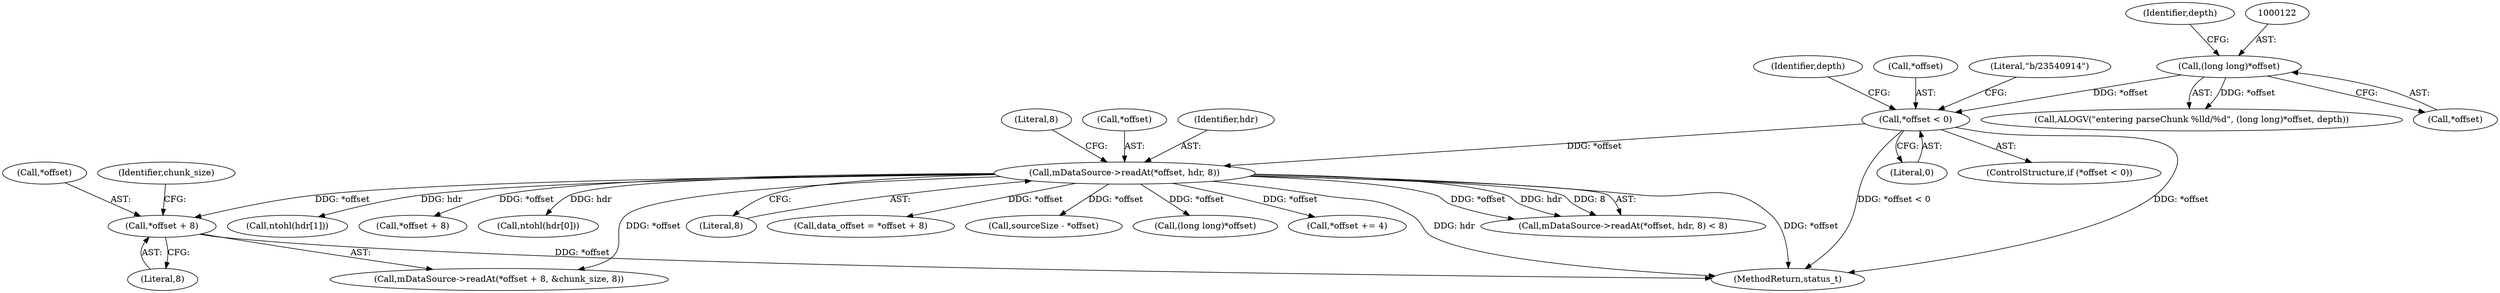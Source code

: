 digraph "0_Android_8a3a2f6ea7defe1a81bb32b3c9f3537f84749b9d@pointer" {
"1000186" [label="(Call,*offset + 8)"];
"1000148" [label="(Call,mDataSource->readAt(*offset, hdr, 8))"];
"1000127" [label="(Call,*offset < 0)"];
"1000121" [label="(Call,(long long)*offset)"];
"1000187" [label="(Call,*offset)"];
"1000130" [label="(Literal,0)"];
"1000123" [label="(Call,*offset)"];
"1000172" [label="(Call,data_offset = *offset + 8)"];
"1000185" [label="(Call,mDataSource->readAt(*offset + 8, &chunk_size, 8))"];
"1000232" [label="(Call,sourceSize - *offset)"];
"1000186" [label="(Call,*offset + 8)"];
"1000119" [label="(Call,ALOGV(\"entering parseChunk %lld/%d\", (long long)*offset, depth))"];
"1000189" [label="(Literal,8)"];
"1000265" [label="(Call,(long long)*offset)"];
"1000244" [label="(Call,*offset += 4)"];
"1000152" [label="(Literal,8)"];
"1000147" [label="(Call,mDataSource->readAt(*offset, hdr, 8) < 8)"];
"1000126" [label="(ControlStructure,if (*offset < 0))"];
"1000127" [label="(Call,*offset < 0)"];
"1000148" [label="(Call,mDataSource->readAt(*offset, hdr, 8))"];
"1000167" [label="(Call,ntohl(hdr[1]))"];
"1000125" [label="(Identifier,depth)"];
"1000138" [label="(Identifier,depth)"];
"1000174" [label="(Call,*offset + 8)"];
"1000128" [label="(Call,*offset)"];
"1000153" [label="(Literal,8)"];
"1000191" [label="(Identifier,chunk_size)"];
"1000149" [label="(Call,*offset)"];
"1000151" [label="(Identifier,hdr)"];
"1000133" [label="(Literal,\"b/23540914\")"];
"1000160" [label="(Call,ntohl(hdr[0]))"];
"1000121" [label="(Call,(long long)*offset)"];
"1003903" [label="(MethodReturn,status_t)"];
"1000186" -> "1000185"  [label="AST: "];
"1000186" -> "1000189"  [label="CFG: "];
"1000187" -> "1000186"  [label="AST: "];
"1000189" -> "1000186"  [label="AST: "];
"1000191" -> "1000186"  [label="CFG: "];
"1000186" -> "1003903"  [label="DDG: *offset"];
"1000148" -> "1000186"  [label="DDG: *offset"];
"1000148" -> "1000147"  [label="AST: "];
"1000148" -> "1000152"  [label="CFG: "];
"1000149" -> "1000148"  [label="AST: "];
"1000151" -> "1000148"  [label="AST: "];
"1000152" -> "1000148"  [label="AST: "];
"1000153" -> "1000148"  [label="CFG: "];
"1000148" -> "1003903"  [label="DDG: hdr"];
"1000148" -> "1003903"  [label="DDG: *offset"];
"1000148" -> "1000147"  [label="DDG: *offset"];
"1000148" -> "1000147"  [label="DDG: hdr"];
"1000148" -> "1000147"  [label="DDG: 8"];
"1000127" -> "1000148"  [label="DDG: *offset"];
"1000148" -> "1000160"  [label="DDG: hdr"];
"1000148" -> "1000167"  [label="DDG: hdr"];
"1000148" -> "1000172"  [label="DDG: *offset"];
"1000148" -> "1000174"  [label="DDG: *offset"];
"1000148" -> "1000185"  [label="DDG: *offset"];
"1000148" -> "1000232"  [label="DDG: *offset"];
"1000148" -> "1000244"  [label="DDG: *offset"];
"1000148" -> "1000265"  [label="DDG: *offset"];
"1000127" -> "1000126"  [label="AST: "];
"1000127" -> "1000130"  [label="CFG: "];
"1000128" -> "1000127"  [label="AST: "];
"1000130" -> "1000127"  [label="AST: "];
"1000133" -> "1000127"  [label="CFG: "];
"1000138" -> "1000127"  [label="CFG: "];
"1000127" -> "1003903"  [label="DDG: *offset < 0"];
"1000127" -> "1003903"  [label="DDG: *offset"];
"1000121" -> "1000127"  [label="DDG: *offset"];
"1000121" -> "1000119"  [label="AST: "];
"1000121" -> "1000123"  [label="CFG: "];
"1000122" -> "1000121"  [label="AST: "];
"1000123" -> "1000121"  [label="AST: "];
"1000125" -> "1000121"  [label="CFG: "];
"1000121" -> "1000119"  [label="DDG: *offset"];
}
